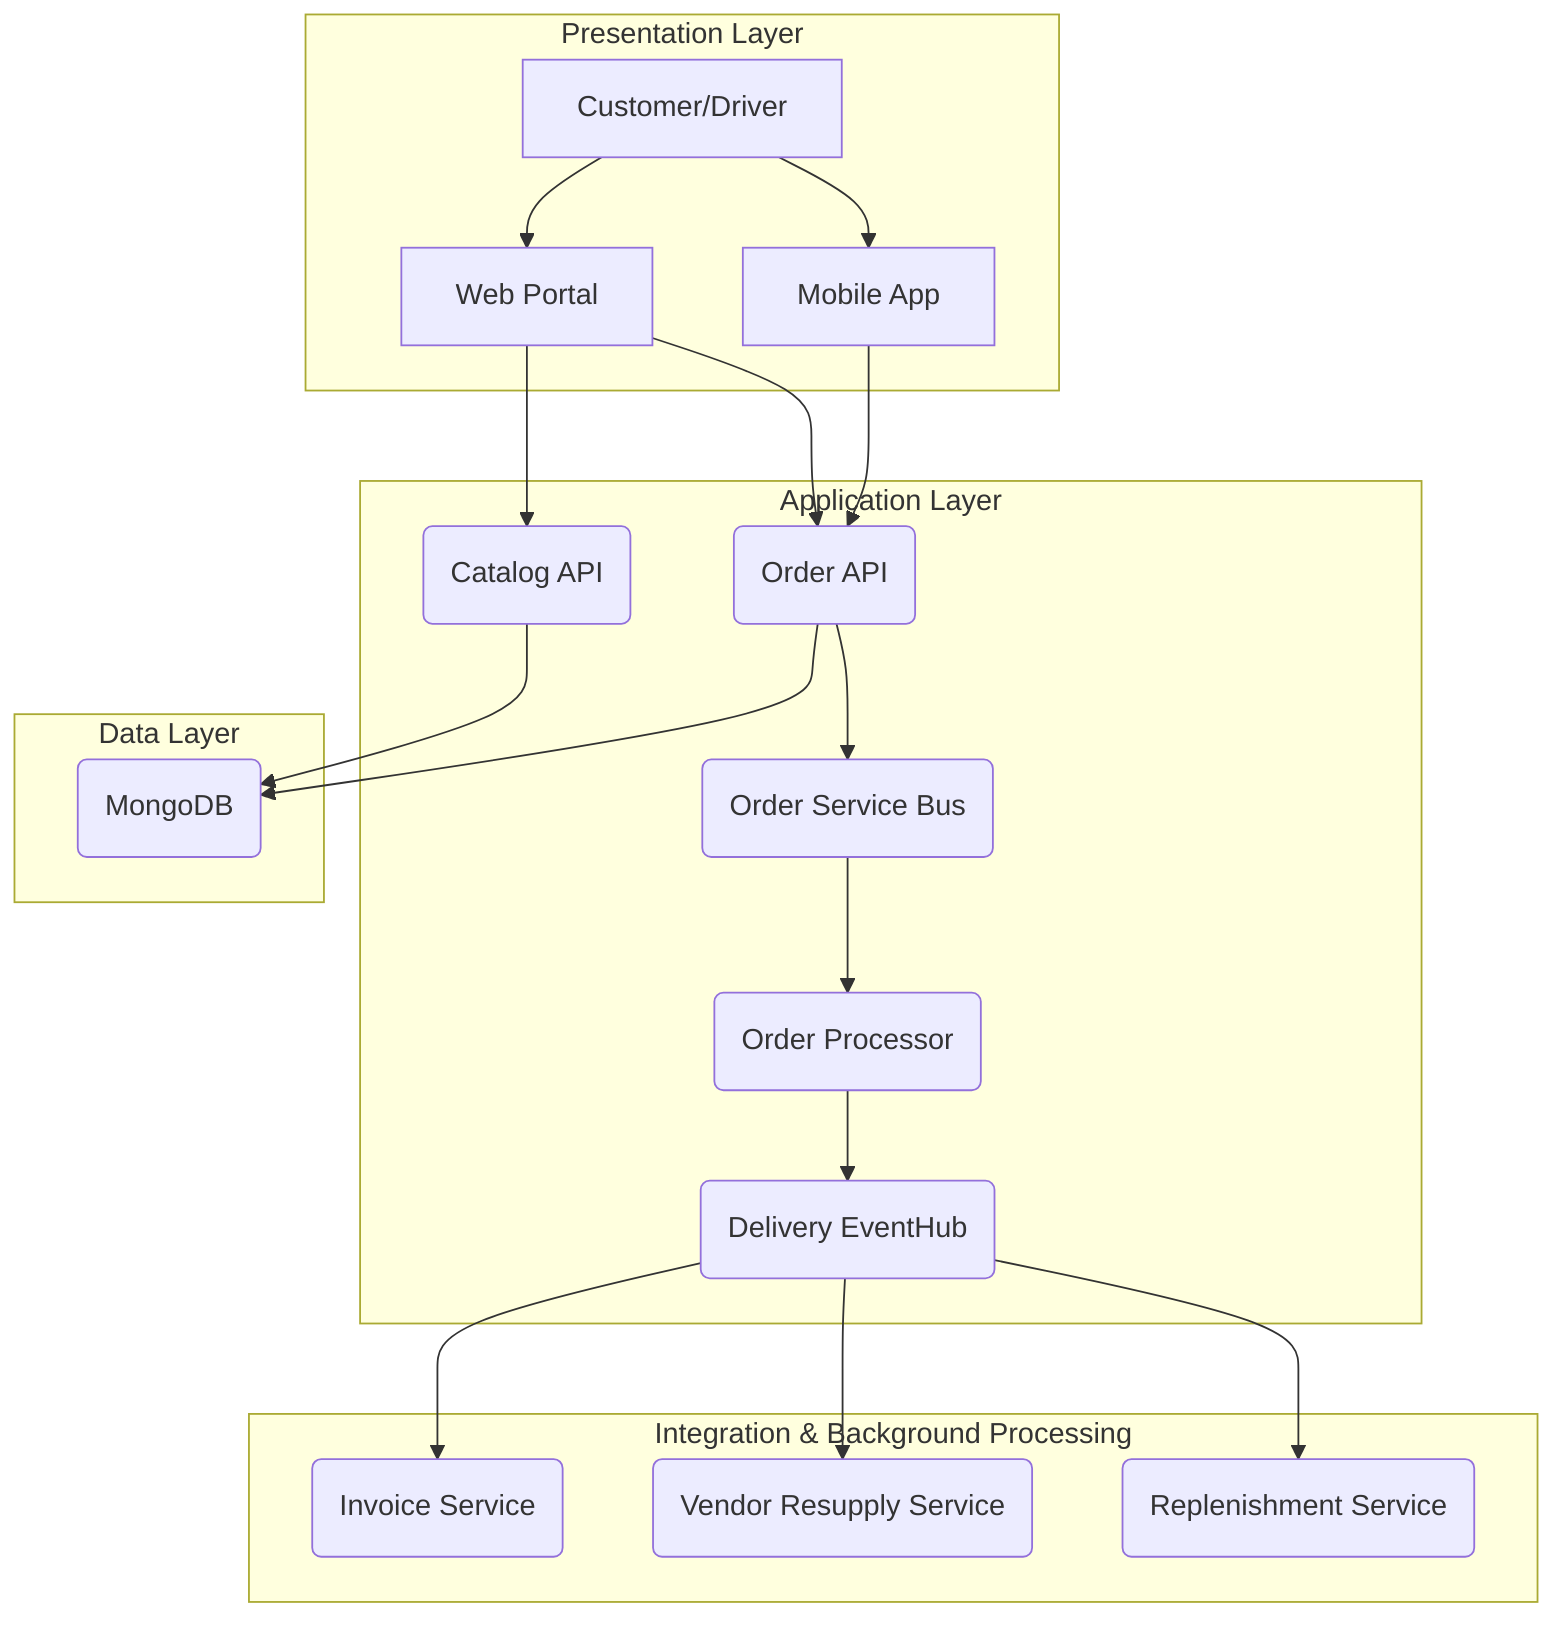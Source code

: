 graph TD
    subgraph Presentation Layer
        User[Customer/Driver] --> Web[Web Portal]
        User --> Mobile[Mobile App]
    end

    subgraph Application Layer
        Web --> CatalogAPI(Catalog API)
        Web --> OrderAPI(Order API)
        Mobile --> OrderAPI

        OrderAPI --> OrderBus(Order Service Bus)
        OrderBus --> OrderProcessor(Order Processor)
        OrderProcessor --> DeliveryEventHub(Delivery EventHub)
    end

    subgraph Data Layer
        CatalogAPI --> MongoDB(MongoDB)
        OrderAPI --> MongoDB
    end

    subgraph Integration & Background Processing
        DeliveryEventHub --> Invoice(Invoice Service)
        DeliveryEventHub --> VendorResupply(Vendor Resupply Service)
        DeliveryEventHub --> Replenishment(Replenishment Service)        
    end